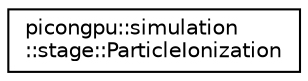 digraph "Graphical Class Hierarchy"
{
 // LATEX_PDF_SIZE
  edge [fontname="Helvetica",fontsize="10",labelfontname="Helvetica",labelfontsize="10"];
  node [fontname="Helvetica",fontsize="10",shape=record];
  rankdir="LR";
  Node0 [label="picongpu::simulation\l::stage::ParticleIonization",height=0.2,width=0.4,color="black", fillcolor="white", style="filled",URL="$classpicongpu_1_1simulation_1_1stage_1_1_particle_ionization.html",tooltip="Functor for the stage of the PIC loop performing particle ionization."];
}
